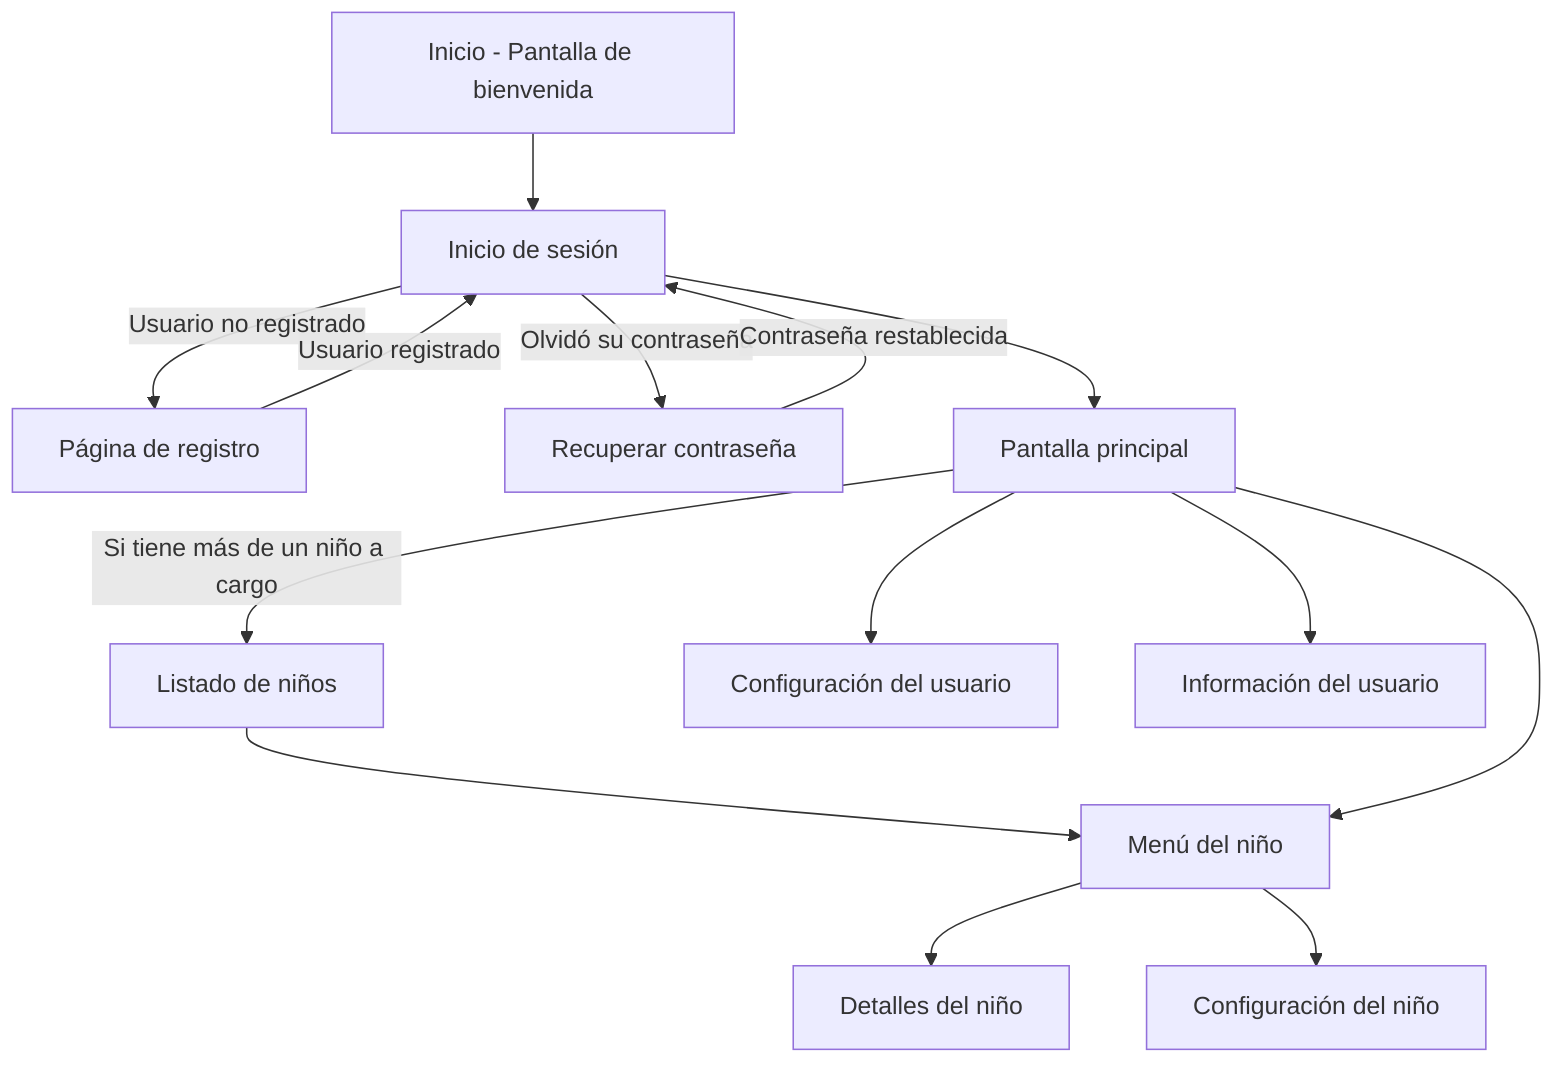 flowchart TD
    A[Inicio - Pantalla de bienvenida] --> B[Inicio de sesión]
    B -->|Usuario no registrado| C[Página de registro]
    B -->|Olvidó su contraseña| D[Recuperar contraseña]
    B --> E[Pantalla principal]
    E -->|Si tiene más de un niño a cargo| F[Listado de niños]
    F --> G[Menú del niño]
    E --> G
    E --> H[Configuración del usuario]
    E --> I[Información del usuario]
    C -->|Usuario registrado| B
    D -->|Contraseña restablecida| B
    G --> J[Detalles del niño]
    G --> K[Configuración del niño]
